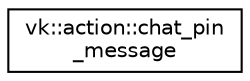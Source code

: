 digraph "Graphical Class Hierarchy"
{
 // LATEX_PDF_SIZE
  edge [fontname="Helvetica",fontsize="10",labelfontname="Helvetica",labelfontsize="10"];
  node [fontname="Helvetica",fontsize="10",shape=record];
  rankdir="LR";
  Node0 [label="vk::action::chat_pin\l_message",height=0.2,width=0.4,color="black", fillcolor="white", style="filled",URL="$structvk_1_1action_1_1chat__pin__message.html",tooltip=" "];
}
